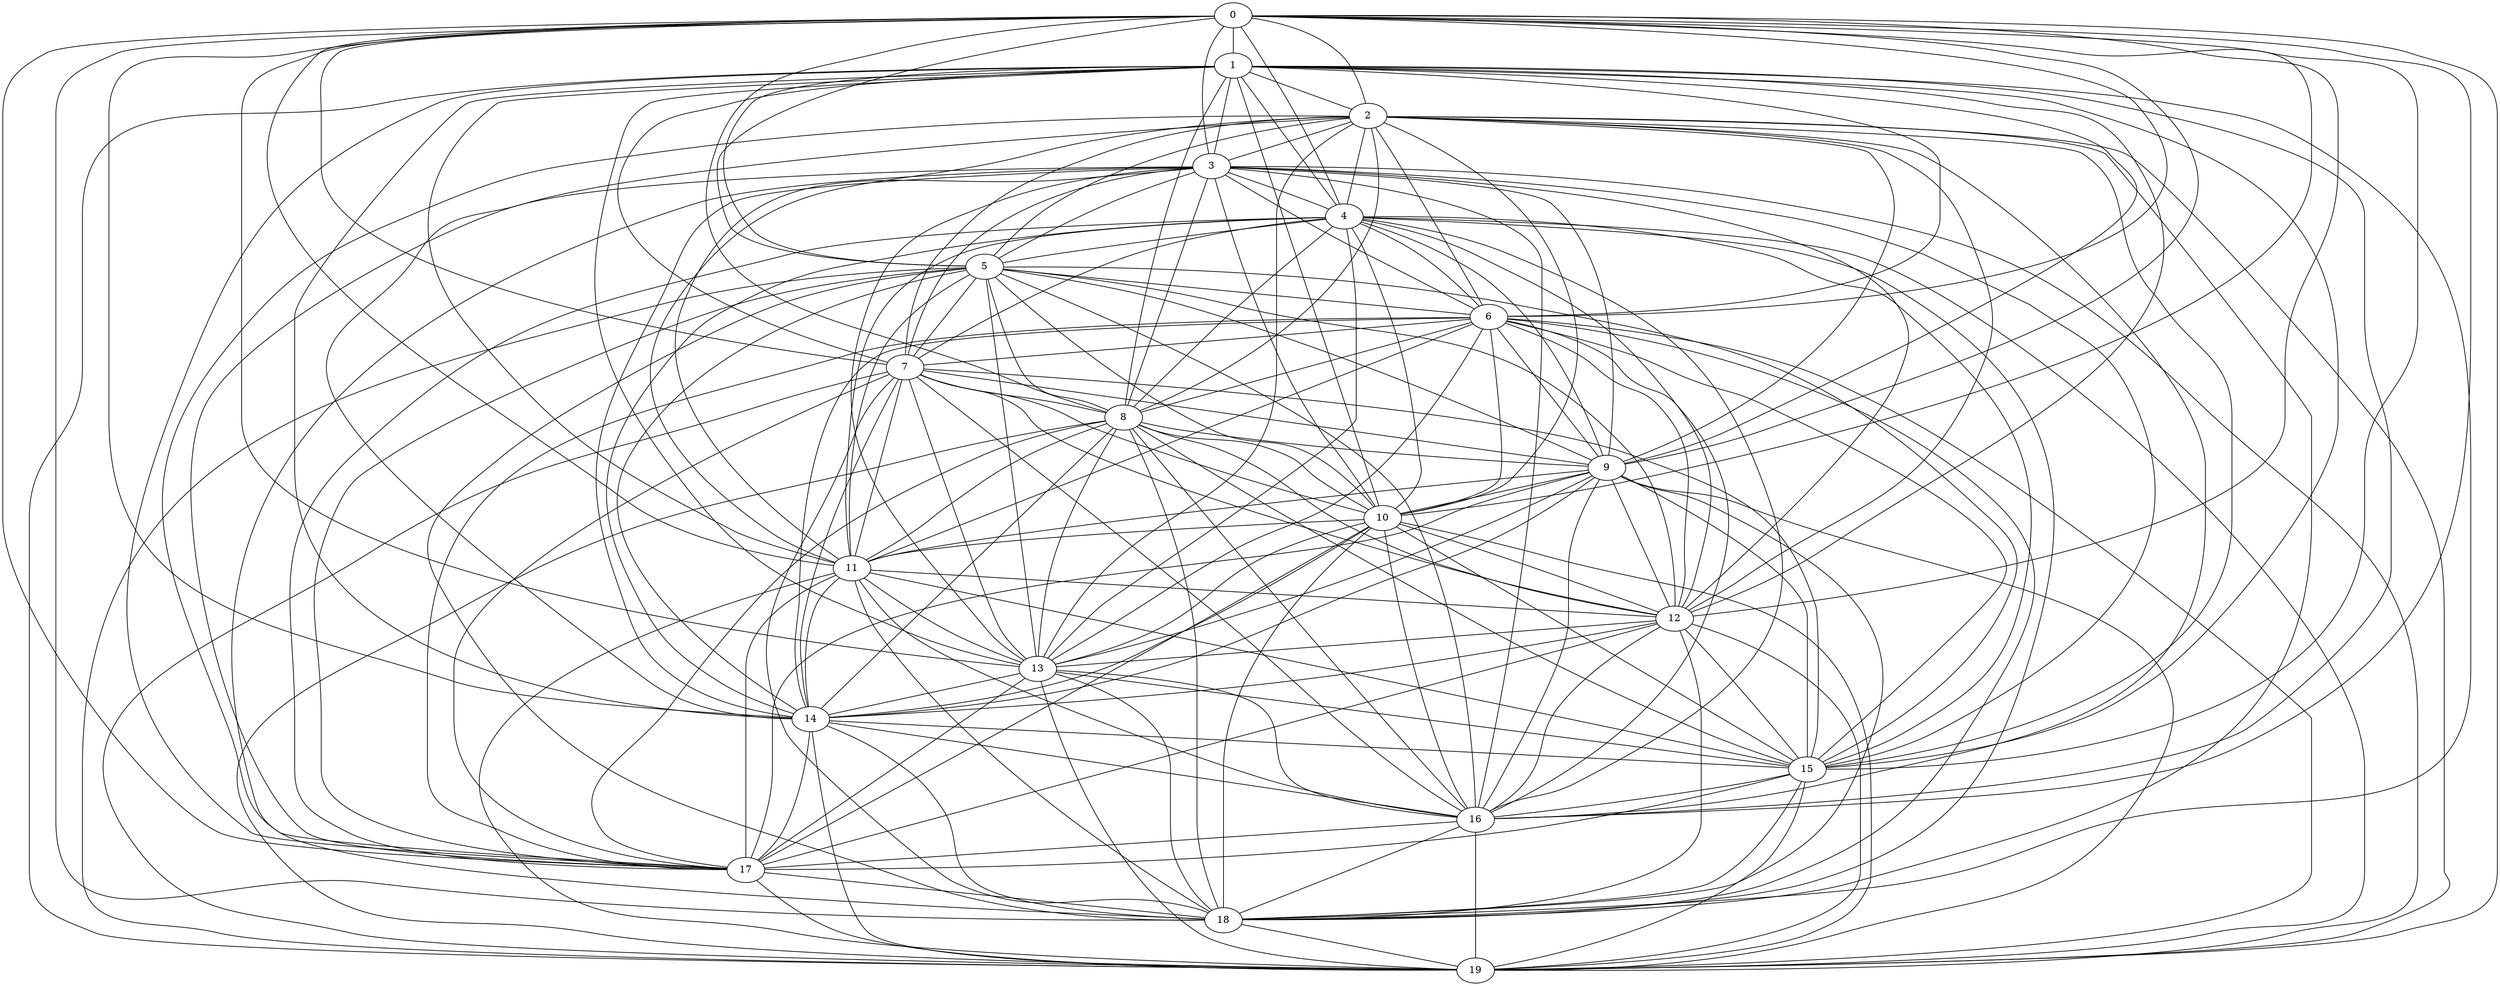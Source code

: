 graph G{
000 [label="0", type="physical"];
001 [label="1", type="physical"];
002 [label="2", type="physical"];
003 [label="3", type="physical"];
004 [label="4", type="physical"];
005 [label="5", type="physical"];
006 [label="6", type="physical"];
007 [label="7", type="physical"];
008 [label="8", type="physical"];
009 [label="9", type="physical"];
010 [label="10", type="physical"];
011 [label="11", type="physical"];
012 [label="12", type="physical"];
013 [label="13", type="physical"];
014 [label="14", type="physical"];
015 [label="15", type="physical"];
016 [label="16", type="physical"];
017 [label="17", type="physical"];
018 [label="18", type="physical"];
019 [label="19", type="physical"];
000 -- 001;
000 -- 002;
000 -- 003;
000 -- 004;
000 -- 005;
000 -- 006;
000 -- 007;
000 -- 008;
000 -- 009;
000 -- 010;
000 -- 011;
000 -- 012;
000 -- 013;
000 -- 014;
000 -- 015;
000 -- 016;
000 -- 017;
000 -- 018;
000 -- 019;
001 -- 002;
001 -- 003;
001 -- 004;
001 -- 005;
001 -- 006;
001 -- 007;
001 -- 008;
001 -- 009;
001 -- 010;
001 -- 011;
001 -- 012;
001 -- 013;
001 -- 014;
001 -- 015;
001 -- 016;
001 -- 017;
001 -- 018;
001 -- 019;
002 -- 003;
002 -- 004;
002 -- 005;
002 -- 006;
002 -- 007;
002 -- 008;
002 -- 009;
002 -- 010;
002 -- 011;
002 -- 012;
002 -- 013;
002 -- 014;
002 -- 015;
002 -- 016;
002 -- 017;
002 -- 018;
002 -- 019;
003 -- 004;
003 -- 005;
003 -- 006;
003 -- 007;
003 -- 008;
003 -- 009;
003 -- 010;
003 -- 011;
003 -- 012;
003 -- 013;
003 -- 014;
003 -- 015;
003 -- 016;
003 -- 017;
003 -- 018;
003 -- 019;
004 -- 005;
004 -- 006;
004 -- 007;
004 -- 008;
004 -- 009;
004 -- 010;
004 -- 011;
004 -- 012;
004 -- 013;
004 -- 014;
004 -- 015;
004 -- 016;
004 -- 017;
004 -- 018;
004 -- 019;
005 -- 006;
005 -- 007;
005 -- 008;
005 -- 009;
005 -- 010;
005 -- 011;
005 -- 012;
005 -- 013;
005 -- 014;
005 -- 015;
005 -- 016;
005 -- 017;
005 -- 018;
005 -- 019;
006 -- 007;
006 -- 008;
006 -- 009;
006 -- 010;
006 -- 011;
006 -- 012;
006 -- 013;
006 -- 014;
006 -- 015;
006 -- 016;
006 -- 017;
006 -- 018;
006 -- 019;
007 -- 008;
007 -- 009;
007 -- 010;
007 -- 011;
007 -- 012;
007 -- 013;
007 -- 014;
007 -- 015;
007 -- 016;
007 -- 017;
007 -- 018;
007 -- 019;
008 -- 009;
008 -- 010;
008 -- 011;
008 -- 012;
008 -- 013;
008 -- 014;
008 -- 015;
008 -- 016;
008 -- 017;
008 -- 018;
008 -- 019;
009 -- 010;
009 -- 011;
009 -- 012;
009 -- 013;
009 -- 014;
009 -- 015;
009 -- 016;
009 -- 017;
009 -- 018;
009 -- 019;
010 -- 011;
010 -- 012;
010 -- 013;
010 -- 014;
010 -- 015;
010 -- 016;
010 -- 017;
010 -- 018;
010 -- 019;
011 -- 012;
011 -- 013;
011 -- 014;
011 -- 015;
011 -- 016;
011 -- 017;
011 -- 018;
011 -- 019;
012 -- 013;
012 -- 014;
012 -- 015;
012 -- 016;
012 -- 017;
012 -- 018;
012 -- 019;
013 -- 014;
013 -- 015;
013 -- 016;
013 -- 017;
013 -- 018;
013 -- 019;
014 -- 015;
014 -- 016;
014 -- 017;
014 -- 018;
014 -- 019;
015 -- 016;
015 -- 017;
015 -- 018;
015 -- 019;
016 -- 017;
016 -- 018;
016 -- 019;
017 -- 018;
017 -- 019;
018 -- 019;
}